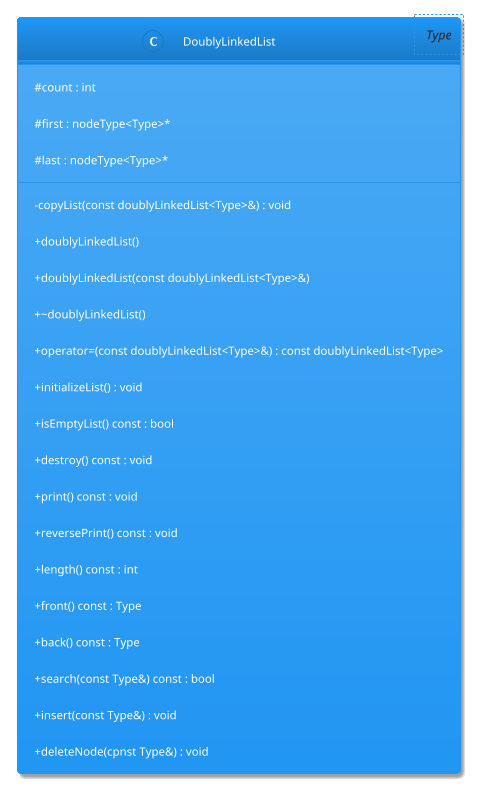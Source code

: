 @startuml doubly_linked_list

!theme materia
skinparam classAttributeIconSize 0

class DoublyLinkedList<Type> {
# count : int
# first : nodeType<Type>*
# last : nodeType<Type>*
- copyList(const doublyLinkedList<Type>&) : void
+ doublyLinkedList()
+ doublyLinkedList(const doublyLinkedList<Type>&)
+ ~doublyLinkedList()
+ operator=(const doublyLinkedList<Type>&) : const doublyLinkedList<Type>
+ initializeList() : void
+ isEmptyList() const : bool
+ destroy() const : void
+ print() const : void
+ reversePrint() const : void
+ length() const : int
+ front() const : Type
+ back() const : Type
+ search(const Type&) const : bool
+ insert(const Type&) : void
+ deleteNode(cpnst Type&) : void
}
@enduml